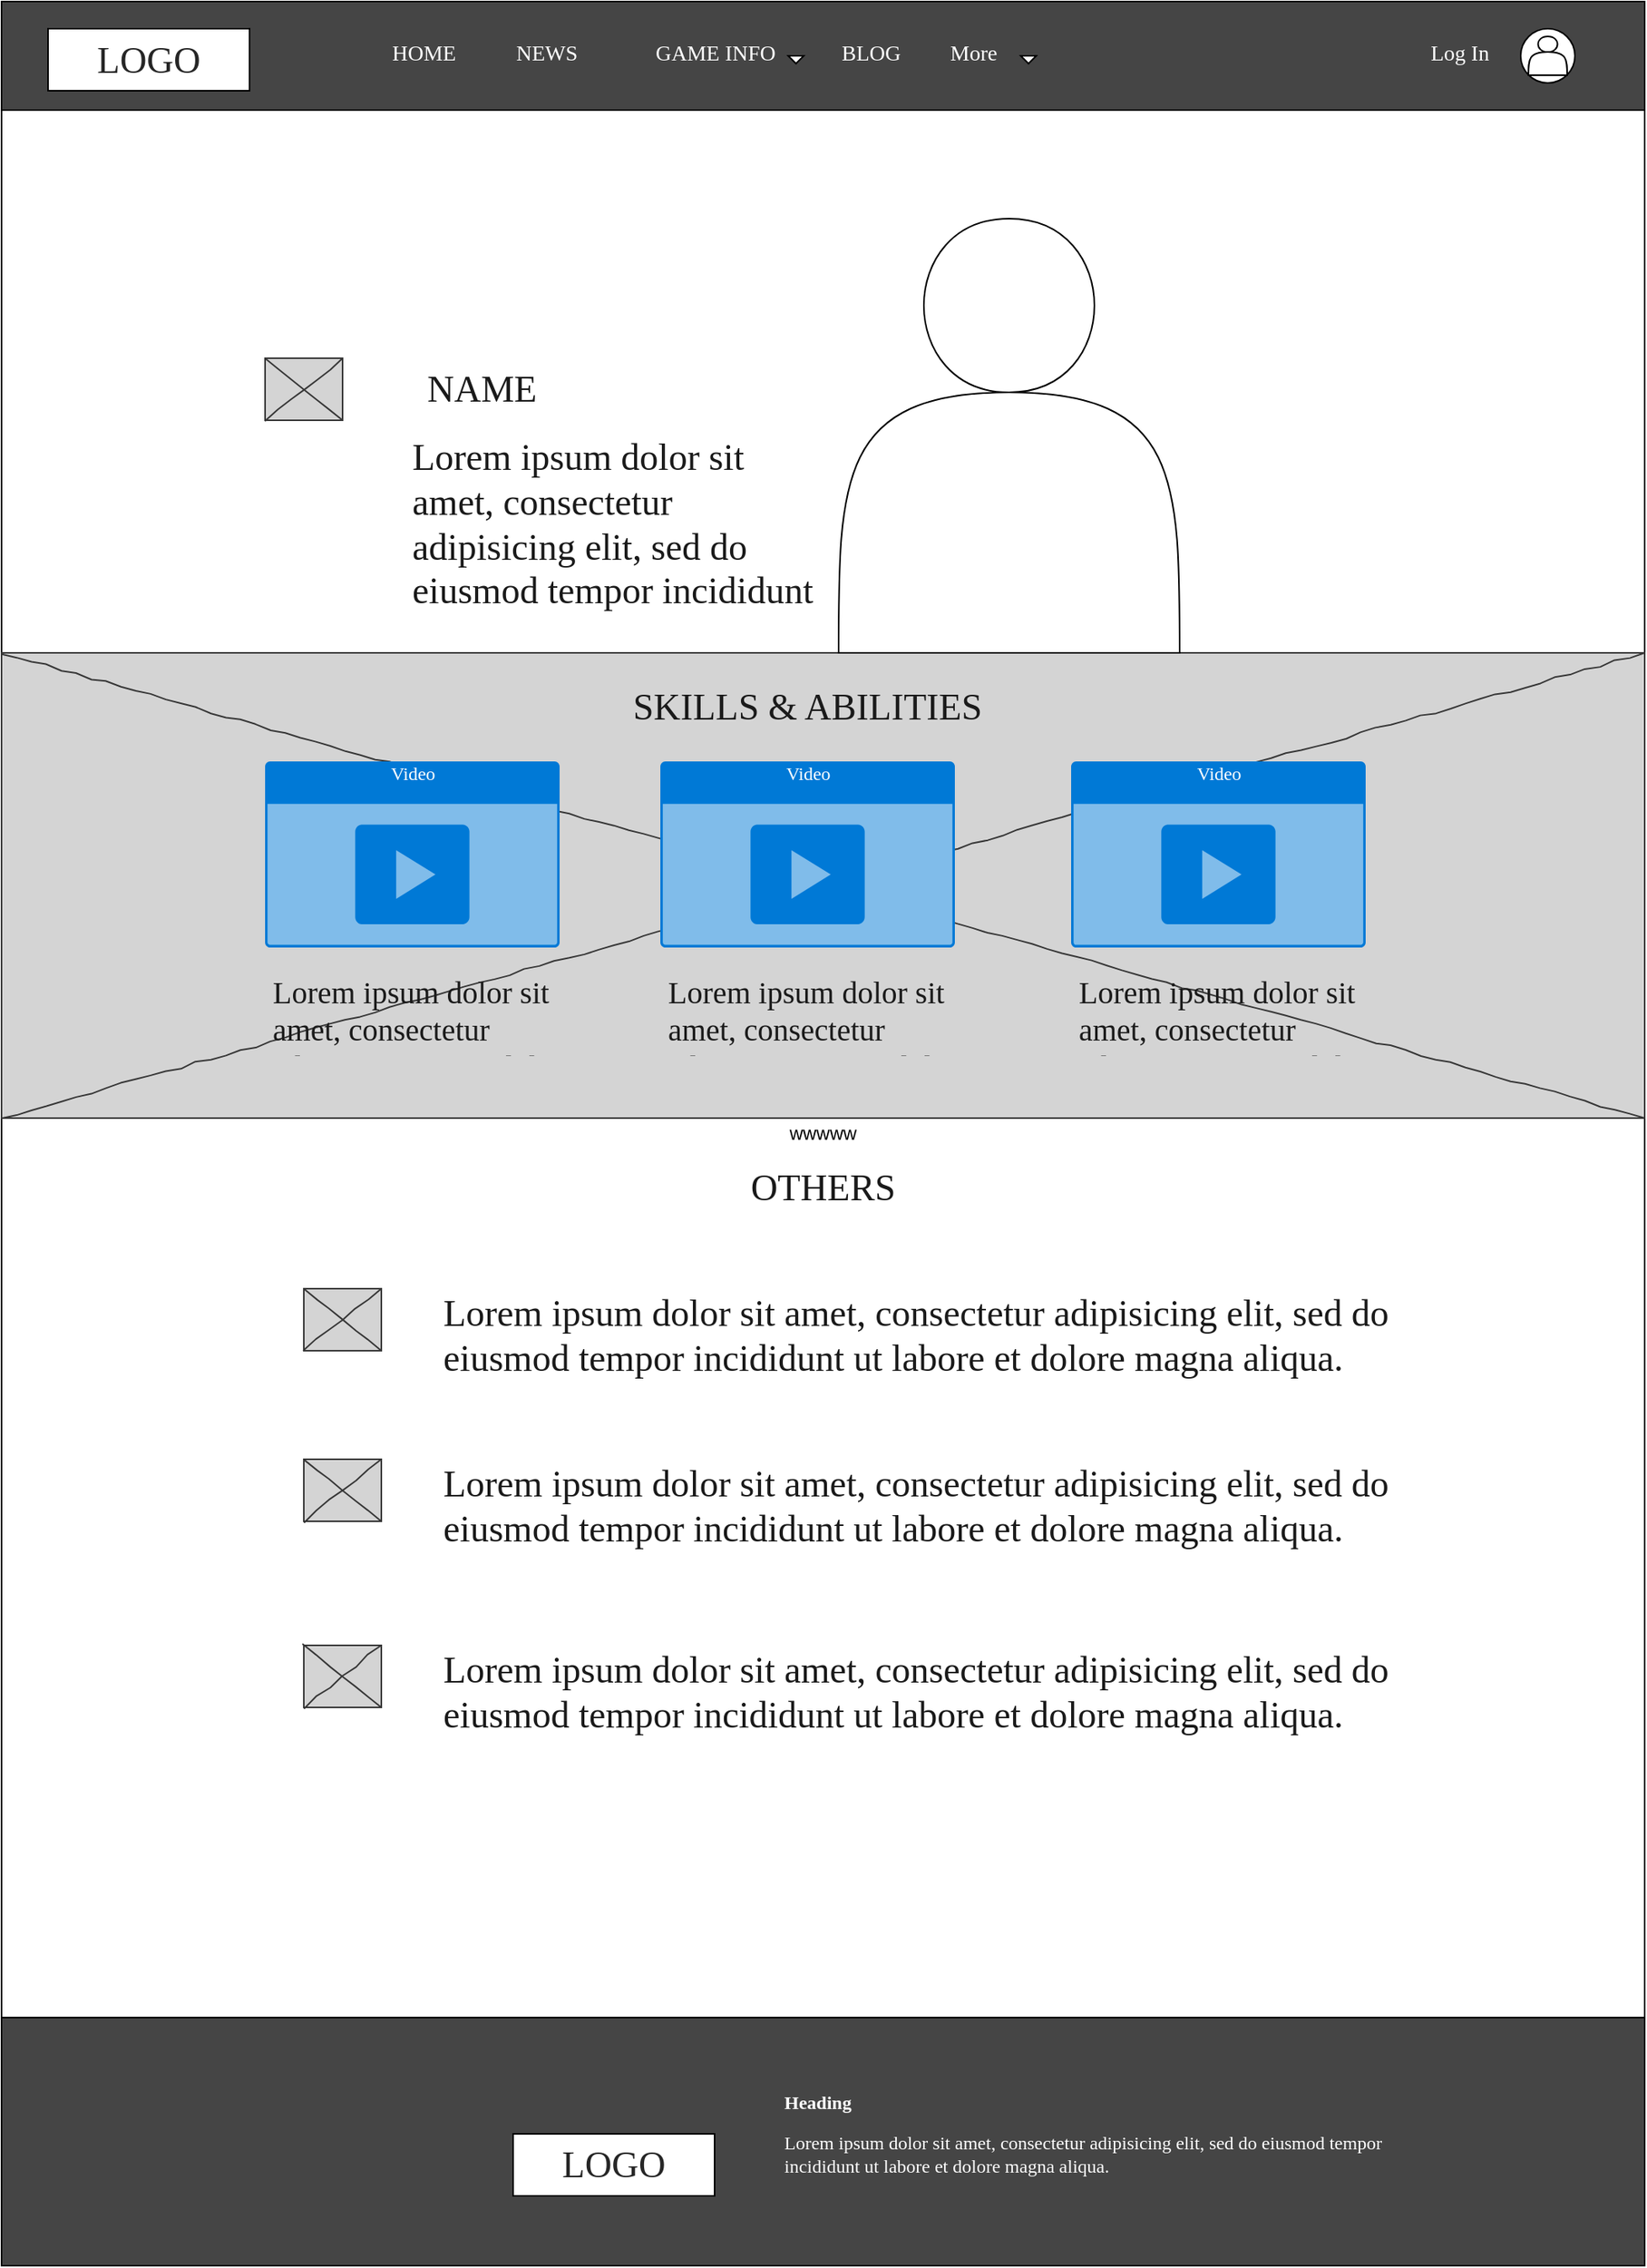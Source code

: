 <mxfile version="15.8.6" type="device"><diagram name="Page-1" id="03018318-947c-dd8e-b7a3-06fadd420f32"><mxGraphModel dx="1736" dy="964" grid="1" gridSize="10" guides="1" tooltips="1" connect="1" arrows="1" fold="1" page="1" pageScale="1" pageWidth="1100" pageHeight="850" background="none" math="0" shadow="0"><root><mxCell id="0"/><mxCell id="1" parent="0"/><mxCell id="8YxkekfNUOhZUSyfXrQ1-2" value="wwwww" style="rounded=0;whiteSpace=wrap;html=1;strokeColor=default;" parent="1" vertex="1"><mxGeometry x="30" y="10" width="1060" height="1460" as="geometry"/></mxCell><mxCell id="8YxkekfNUOhZUSyfXrQ1-4" value="" style="rounded=0;whiteSpace=wrap;html=1;strokeColor=default;fillColor=#454545;" parent="1" vertex="1"><mxGeometry x="30" y="10" width="1060" height="70" as="geometry"/></mxCell><mxCell id="677b7b8949515195-11" value="&lt;font color=&quot;#ffffff&quot;&gt;HOME&lt;/font&gt;" style="text;html=1;points=[];align=left;verticalAlign=top;spacingTop=-4;fontSize=14;fontFamily=Verdana" parent="1" vertex="1"><mxGeometry x="280" y="32.5" width="60" height="20" as="geometry"/></mxCell><mxCell id="677b7b8949515195-12" value="&lt;font color=&quot;#ffffff&quot;&gt;NEWS&lt;/font&gt;" style="text;html=1;points=[];align=left;verticalAlign=top;spacingTop=-4;fontSize=14;fontFamily=Verdana" parent="1" vertex="1"><mxGeometry x="360" y="32.5" width="60" height="20" as="geometry"/></mxCell><mxCell id="677b7b8949515195-13" value="&lt;font color=&quot;#ffffff&quot;&gt;GAME INFO&lt;/font&gt;" style="text;html=1;points=[];align=left;verticalAlign=top;spacingTop=-4;fontSize=14;fontFamily=Verdana" parent="1" vertex="1"><mxGeometry x="450" y="32.5" width="60" height="20" as="geometry"/></mxCell><mxCell id="677b7b8949515195-14" value="&lt;font color=&quot;#ffffff&quot;&gt;BLOG&lt;/font&gt;" style="text;html=1;points=[];align=left;verticalAlign=top;spacingTop=-4;fontSize=14;fontFamily=Verdana" parent="1" vertex="1"><mxGeometry x="570" y="32.5" width="60" height="20" as="geometry"/></mxCell><mxCell id="677b7b8949515195-16" value="" style="verticalLabelPosition=bottom;shadow=0;dashed=0;align=center;html=1;verticalAlign=top;strokeWidth=1;shape=mxgraph.mockup.graphics.simpleIcon;strokeColor=#363636;rounded=0;labelBackgroundColor=none;fontFamily=Verdana;fontSize=14;fontColor=#000000;comic=1;fillColor=#D4D4D4;" parent="1" vertex="1"><mxGeometry x="30" y="430" width="1060" height="300" as="geometry"/></mxCell><mxCell id="4Bus9S0kqpoXnTmJtVDK-2" value="&lt;font color=&quot;#ffffff&quot;&gt;More&lt;/font&gt;" style="text;html=1;points=[];align=left;verticalAlign=top;spacingTop=-4;fontSize=14;fontFamily=Verdana" parent="1" vertex="1"><mxGeometry x="640" y="32.5" width="60" height="20" as="geometry"/></mxCell><mxCell id="8YxkekfNUOhZUSyfXrQ1-5" value="" style="triangle;whiteSpace=wrap;html=1;fontColor=#FFFFFF;strokeColor=default;fillColor=#FFFFFF;rotation=90;" parent="1" vertex="1"><mxGeometry x="540" y="42.5" width="5" height="10" as="geometry"/></mxCell><mxCell id="8YxkekfNUOhZUSyfXrQ1-7" value="" style="triangle;whiteSpace=wrap;html=1;fontColor=#FFFFFF;strokeColor=default;fillColor=#FFFFFF;rotation=90;" parent="1" vertex="1"><mxGeometry x="690" y="42.5" width="5" height="10" as="geometry"/></mxCell><mxCell id="8YxkekfNUOhZUSyfXrQ1-10" value="&lt;font color=&quot;#262626&quot; style=&quot;font-size: 24px&quot;&gt;LOGO&lt;/font&gt;" style="rounded=0;whiteSpace=wrap;html=1;fontColor=#FFFFFF;strokeColor=default;fillColor=#FFFFFF;fontFamily=Verdana;" parent="1" vertex="1"><mxGeometry x="60" y="27.5" width="130" height="40" as="geometry"/></mxCell><mxCell id="8YxkekfNUOhZUSyfXrQ1-11" value="&lt;font color=&quot;#ffffff&quot;&gt;Log In&amp;nbsp;&lt;/font&gt;" style="text;html=1;points=[];align=left;verticalAlign=top;spacingTop=-4;fontSize=14;fontFamily=Verdana" parent="1" vertex="1"><mxGeometry x="950" y="32.5" width="60" height="20" as="geometry"/></mxCell><mxCell id="8YxkekfNUOhZUSyfXrQ1-12" value="" style="ellipse;whiteSpace=wrap;html=1;aspect=fixed;fontFamily=Lucida Console;fontSize=24;fontColor=#262626;strokeColor=default;fillColor=#FFFFFF;" parent="1" vertex="1"><mxGeometry x="1010" y="27.5" width="35" height="35" as="geometry"/></mxCell><mxCell id="8YxkekfNUOhZUSyfXrQ1-13" value="" style="shape=actor;whiteSpace=wrap;html=1;fontFamily=Lucida Console;fontSize=24;fontColor=#262626;strokeColor=default;fillColor=#FFFFFF;" parent="1" vertex="1"><mxGeometry x="1015" y="32.5" width="25" height="25" as="geometry"/></mxCell><mxCell id="8YxkekfNUOhZUSyfXrQ1-32" value="" style="rounded=0;whiteSpace=wrap;html=1;fontFamily=Lucida Console;fontSize=18;fontColor=#262626;strokeColor=default;fillColor=#454545;" parent="1" vertex="1"><mxGeometry x="30" y="1310" width="1060" height="160" as="geometry"/></mxCell><mxCell id="wOiEi3irtzqCB7JWPsNd-1" value="&lt;font color=&quot;#262626&quot; style=&quot;font-size: 24px&quot;&gt;LOGO&lt;/font&gt;" style="rounded=0;whiteSpace=wrap;html=1;fontColor=#FFFFFF;strokeColor=default;fillColor=#FFFFFF;fontFamily=Verdana;" vertex="1" parent="1"><mxGeometry x="360" y="1385" width="130" height="40" as="geometry"/></mxCell><mxCell id="wOiEi3irtzqCB7JWPsNd-2" value="" style="shape=image;html=1;verticalAlign=top;verticalLabelPosition=bottom;labelBackgroundColor=#ffffff;imageAspect=0;aspect=fixed;image=https://cdn4.iconfinder.com/data/icons/social-media-flat-7/64/Social-media_Youtube-128.png;fontFamily=Lucida Console;fontSize=18;fontColor=#FFFFFF;strokeColor=default;fillColor=#454545;" vertex="1" parent="1"><mxGeometry x="335" y="1330" width="30" height="30" as="geometry"/></mxCell><mxCell id="wOiEi3irtzqCB7JWPsNd-3" value="" style="shape=image;html=1;verticalAlign=top;verticalLabelPosition=bottom;labelBackgroundColor=#ffffff;imageAspect=0;aspect=fixed;image=https://cdn4.iconfinder.com/data/icons/social-media-flat-7/64/Social-media_Twitter-128.png;fontFamily=Lucida Console;fontSize=18;fontColor=#FFFFFF;strokeColor=default;fillColor=#454545;" vertex="1" parent="1"><mxGeometry x="305" y="1335" width="20" height="20" as="geometry"/></mxCell><mxCell id="wOiEi3irtzqCB7JWPsNd-4" value="" style="shape=image;html=1;verticalAlign=top;verticalLabelPosition=bottom;labelBackgroundColor=#ffffff;imageAspect=0;aspect=fixed;image=https://cdn2.iconfinder.com/data/icons/social-media-2285/512/1_Facebook2_colored_svg-128.png;fontFamily=Lucida Console;fontSize=18;fontColor=#FFFFFF;strokeColor=default;fillColor=#454545;" vertex="1" parent="1"><mxGeometry x="275" y="1335" width="20" height="20" as="geometry"/></mxCell><mxCell id="wOiEi3irtzqCB7JWPsNd-5" value="" style="shape=image;html=1;verticalAlign=top;verticalLabelPosition=bottom;labelBackgroundColor=#ffffff;imageAspect=0;aspect=fixed;image=https://cdn3.iconfinder.com/data/icons/2018-social-media-logotypes/1000/2018_social_media_popular_app_logo_instagram-128.png;fontFamily=Lucida Console;fontSize=18;fontColor=#FFFFFF;strokeColor=default;fillColor=#454545;" vertex="1" parent="1"><mxGeometry x="375" y="1333" width="25" height="25" as="geometry"/></mxCell><mxCell id="wOiEi3irtzqCB7JWPsNd-6" value="&lt;h1 style=&quot;font-size: 12px&quot;&gt;&lt;font style=&quot;font-size: 12px&quot;&gt;Heading&lt;/font&gt;&lt;/h1&gt;&lt;p style=&quot;font-size: 12px&quot;&gt;&lt;font style=&quot;font-size: 12px&quot;&gt;Lorem ipsum dolor sit amet, consectetur adipisicing elit, sed do eiusmod tempor incididunt ut labore et dolore magna aliqua.&lt;/font&gt;&lt;/p&gt;" style="text;html=1;strokeColor=none;fillColor=none;spacing=5;spacingTop=-20;whiteSpace=wrap;overflow=hidden;rounded=0;fontFamily=Lucida Console;fontSize=18;fontColor=#FFFFFF;" vertex="1" parent="1"><mxGeometry x="530" y="1360" width="405" height="90" as="geometry"/></mxCell><mxCell id="wOiEi3irtzqCB7JWPsNd-14" value="" style="verticalLabelPosition=bottom;shadow=0;dashed=0;align=center;html=1;verticalAlign=top;strokeWidth=1;shape=mxgraph.mockup.graphics.simpleIcon;strokeColor=#363636;rounded=0;labelBackgroundColor=none;fontFamily=Verdana;fontSize=14;fontColor=#000000;comic=1;fillColor=#D4D4D4;" vertex="1" parent="1"><mxGeometry x="200" y="240" width="50" height="40" as="geometry"/></mxCell><mxCell id="wOiEi3irtzqCB7JWPsNd-23" value="" style="shape=actor;whiteSpace=wrap;html=1;fontFamily=Verdana;fontSize=18;fontColor=#1A1A1A;fillColor=#FFFFFF;" vertex="1" parent="1"><mxGeometry x="570" y="150" width="220" height="280" as="geometry"/></mxCell><mxCell id="wOiEi3irtzqCB7JWPsNd-24" value="&lt;font style=&quot;font-size: 24px&quot;&gt;NAME&lt;/font&gt;" style="text;html=1;strokeColor=none;fillColor=none;align=center;verticalAlign=middle;whiteSpace=wrap;rounded=0;fontFamily=Verdana;fontSize=18;fontColor=#1A1A1A;" vertex="1" parent="1"><mxGeometry x="280" y="230" width="120" height="60" as="geometry"/></mxCell><mxCell id="wOiEi3irtzqCB7JWPsNd-25" value="&lt;h1&gt;&lt;br&gt;&lt;/h1&gt;&lt;p&gt;Lorem ipsum dolor sit amet, consectetur adipisicing elit, sed do eiusmod tempor incididunt ut labore et dolore magna aliqua.&lt;/p&gt;" style="text;html=1;strokeColor=none;fillColor=none;spacing=5;spacingTop=-20;whiteSpace=wrap;overflow=hidden;rounded=0;fontFamily=Verdana;fontSize=24;fontColor=#1A1A1A;align=left;" vertex="1" parent="1"><mxGeometry x="290" y="177.5" width="270" height="230" as="geometry"/></mxCell><mxCell id="wOiEi3irtzqCB7JWPsNd-26" value="SKILLS &amp;amp; ABILITIES" style="text;html=1;strokeColor=none;fillColor=none;align=center;verticalAlign=middle;whiteSpace=wrap;rounded=0;fontFamily=Verdana;fontSize=24;fontColor=#1A1A1A;" vertex="1" parent="1"><mxGeometry x="385" y="450" width="330" height="30" as="geometry"/></mxCell><mxCell id="wOiEi3irtzqCB7JWPsNd-27" value="Video" style="html=1;strokeColor=none;fillColor=#0079D6;labelPosition=center;verticalLabelPosition=middle;verticalAlign=top;align=center;fontSize=12;outlineConnect=0;spacingTop=-6;fontColor=#FFFFFF;sketch=0;shape=mxgraph.sitemap.video;fontFamily=Verdana;" vertex="1" parent="1"><mxGeometry x="200" y="500" width="190" height="120" as="geometry"/></mxCell><mxCell id="wOiEi3irtzqCB7JWPsNd-28" value="&lt;h1 style=&quot;font-size: 20px&quot;&gt;&lt;font style=&quot;font-size: 20px&quot;&gt;&lt;br&gt;&lt;/font&gt;&lt;/h1&gt;&lt;p style=&quot;font-size: 20px&quot;&gt;&lt;font style=&quot;font-size: 20px&quot;&gt;Lorem ipsum dolor sit amet, consectetur adipisicing elit, sed do eiusmod tempor incididunt ut labore et dolore magna aliqua.&lt;/font&gt;&lt;/p&gt;" style="text;html=1;strokeColor=none;fillColor=none;spacing=5;spacingTop=-20;whiteSpace=wrap;overflow=hidden;rounded=0;fontFamily=Verdana;fontSize=24;fontColor=#1A1A1A;align=left;" vertex="1" parent="1"><mxGeometry x="200" y="590" width="190" height="100" as="geometry"/></mxCell><mxCell id="wOiEi3irtzqCB7JWPsNd-29" value="Video" style="html=1;strokeColor=none;fillColor=#0079D6;labelPosition=center;verticalLabelPosition=middle;verticalAlign=top;align=center;fontSize=12;outlineConnect=0;spacingTop=-6;fontColor=#FFFFFF;sketch=0;shape=mxgraph.sitemap.video;fontFamily=Verdana;" vertex="1" parent="1"><mxGeometry x="455" y="500" width="190" height="120" as="geometry"/></mxCell><mxCell id="wOiEi3irtzqCB7JWPsNd-30" value="&lt;h1 style=&quot;font-size: 20px&quot;&gt;&lt;font style=&quot;font-size: 20px&quot;&gt;&lt;br&gt;&lt;/font&gt;&lt;/h1&gt;&lt;p style=&quot;font-size: 20px&quot;&gt;&lt;font style=&quot;font-size: 20px&quot;&gt;Lorem ipsum dolor sit amet, consectetur adipisicing elit, sed do eiusmod tempor incididunt ut labore et dolore magna aliqua.&lt;/font&gt;&lt;/p&gt;" style="text;html=1;strokeColor=none;fillColor=none;spacing=5;spacingTop=-20;whiteSpace=wrap;overflow=hidden;rounded=0;fontFamily=Verdana;fontSize=24;fontColor=#1A1A1A;align=left;" vertex="1" parent="1"><mxGeometry x="455" y="590" width="190" height="100" as="geometry"/></mxCell><mxCell id="wOiEi3irtzqCB7JWPsNd-33" value="Video" style="html=1;strokeColor=none;fillColor=#0079D6;labelPosition=center;verticalLabelPosition=middle;verticalAlign=top;align=center;fontSize=12;outlineConnect=0;spacingTop=-6;fontColor=#FFFFFF;sketch=0;shape=mxgraph.sitemap.video;fontFamily=Verdana;" vertex="1" parent="1"><mxGeometry x="720" y="500" width="190" height="120" as="geometry"/></mxCell><mxCell id="wOiEi3irtzqCB7JWPsNd-34" value="&lt;h1 style=&quot;font-size: 20px&quot;&gt;&lt;font style=&quot;font-size: 20px&quot;&gt;&lt;br&gt;&lt;/font&gt;&lt;/h1&gt;&lt;p style=&quot;font-size: 20px&quot;&gt;&lt;font style=&quot;font-size: 20px&quot;&gt;Lorem ipsum dolor sit amet, consectetur adipisicing elit, sed do eiusmod tempor incididunt ut labore et dolore magna aliqua.&lt;/font&gt;&lt;/p&gt;" style="text;html=1;strokeColor=none;fillColor=none;spacing=5;spacingTop=-20;whiteSpace=wrap;overflow=hidden;rounded=0;fontFamily=Verdana;fontSize=24;fontColor=#1A1A1A;align=left;" vertex="1" parent="1"><mxGeometry x="720" y="590" width="190" height="100" as="geometry"/></mxCell><mxCell id="wOiEi3irtzqCB7JWPsNd-35" value="OTHERS" style="text;html=1;strokeColor=none;fillColor=none;align=center;verticalAlign=middle;whiteSpace=wrap;rounded=0;fontFamily=Verdana;fontSize=24;fontColor=#1A1A1A;" vertex="1" parent="1"><mxGeometry x="395" y="760" width="330" height="30" as="geometry"/></mxCell><mxCell id="wOiEi3irtzqCB7JWPsNd-36" value="" style="verticalLabelPosition=bottom;shadow=0;dashed=0;align=center;html=1;verticalAlign=top;strokeWidth=1;shape=mxgraph.mockup.graphics.simpleIcon;strokeColor=#363636;rounded=0;labelBackgroundColor=none;fontFamily=Verdana;fontSize=14;fontColor=#000000;comic=1;fillColor=#D4D4D4;" vertex="1" parent="1"><mxGeometry x="225" y="840" width="50" height="40" as="geometry"/></mxCell><mxCell id="wOiEi3irtzqCB7JWPsNd-37" value="&lt;h1&gt;&lt;br&gt;&lt;/h1&gt;&lt;p&gt;Lorem ipsum dolor sit amet, consectetur adipisicing elit, sed do eiusmod tempor incididunt ut labore et dolore magna aliqua.&lt;/p&gt;" style="text;html=1;strokeColor=none;fillColor=none;spacing=5;spacingTop=-20;whiteSpace=wrap;overflow=hidden;rounded=0;fontFamily=Verdana;fontSize=24;fontColor=#1A1A1A;align=left;" vertex="1" parent="1"><mxGeometry x="310" y="730" width="670" height="230" as="geometry"/></mxCell><mxCell id="wOiEi3irtzqCB7JWPsNd-40" value="" style="verticalLabelPosition=bottom;shadow=0;dashed=0;align=center;html=1;verticalAlign=top;strokeWidth=1;shape=mxgraph.mockup.graphics.simpleIcon;strokeColor=#363636;rounded=0;labelBackgroundColor=none;fontFamily=Verdana;fontSize=14;fontColor=#000000;comic=1;fillColor=#D4D4D4;" vertex="1" parent="1"><mxGeometry x="225" y="950" width="50" height="40" as="geometry"/></mxCell><mxCell id="wOiEi3irtzqCB7JWPsNd-41" value="&lt;h1&gt;&lt;br&gt;&lt;/h1&gt;&lt;p&gt;Lorem ipsum dolor sit amet, consectetur adipisicing elit, sed do eiusmod tempor incididunt ut labore et dolore magna aliqua.&lt;/p&gt;" style="text;html=1;strokeColor=none;fillColor=none;spacing=5;spacingTop=-20;whiteSpace=wrap;overflow=hidden;rounded=0;fontFamily=Verdana;fontSize=24;fontColor=#1A1A1A;align=left;" vertex="1" parent="1"><mxGeometry x="310" y="840" width="670" height="230" as="geometry"/></mxCell><mxCell id="wOiEi3irtzqCB7JWPsNd-42" value="" style="verticalLabelPosition=bottom;shadow=0;dashed=0;align=center;html=1;verticalAlign=top;strokeWidth=1;shape=mxgraph.mockup.graphics.simpleIcon;strokeColor=#363636;rounded=0;labelBackgroundColor=none;fontFamily=Verdana;fontSize=14;fontColor=#000000;comic=1;fillColor=#D4D4D4;" vertex="1" parent="1"><mxGeometry x="225" y="1070" width="50" height="40" as="geometry"/></mxCell><mxCell id="wOiEi3irtzqCB7JWPsNd-43" value="&lt;h1&gt;&lt;br&gt;&lt;/h1&gt;&lt;p&gt;Lorem ipsum dolor sit amet, consectetur adipisicing elit, sed do eiusmod tempor incididunt ut labore et dolore magna aliqua.&lt;/p&gt;" style="text;html=1;strokeColor=none;fillColor=none;spacing=5;spacingTop=-20;whiteSpace=wrap;overflow=hidden;rounded=0;fontFamily=Verdana;fontSize=24;fontColor=#1A1A1A;align=left;" vertex="1" parent="1"><mxGeometry x="310" y="960" width="670" height="230" as="geometry"/></mxCell></root></mxGraphModel></diagram></mxfile>